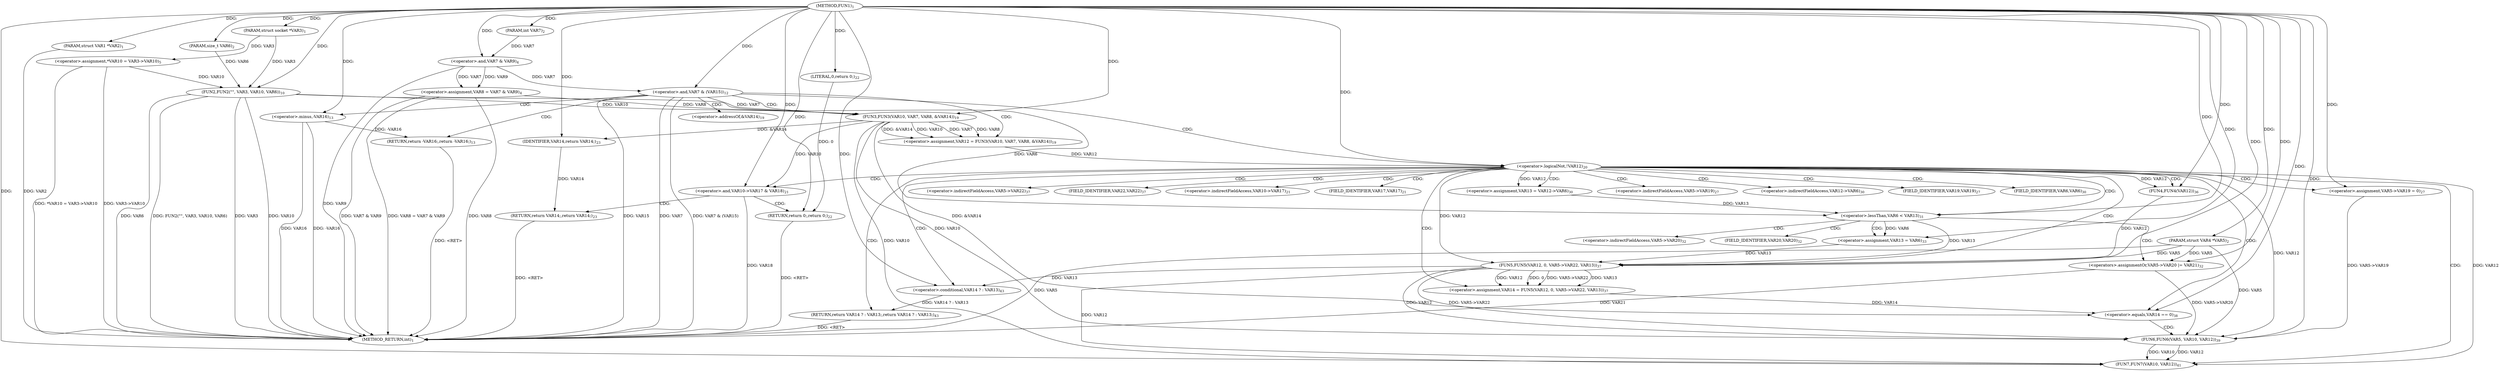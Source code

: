 digraph "FUN1" {  
"8" [label = <(METHOD,FUN1)<SUB>1</SUB>> ]
"116" [label = <(METHOD_RETURN,int)<SUB>1</SUB>> ]
"9" [label = <(PARAM,struct VAR1 *VAR2)<SUB>1</SUB>> ]
"10" [label = <(PARAM,struct socket *VAR3)<SUB>1</SUB>> ]
"11" [label = <(PARAM,struct VAR4 *VAR5)<SUB>2</SUB>> ]
"12" [label = <(PARAM,size_t VAR6)<SUB>2</SUB>> ]
"13" [label = <(PARAM,int VAR7)<SUB>2</SUB>> ]
"16" [label = <(&lt;operator&gt;.assignment,VAR8 = VAR7 &amp; VAR9)<SUB>4</SUB>> ]
"22" [label = <(&lt;operator&gt;.assignment,*VAR10 = VAR3-&gt;VAR10)<SUB>5</SUB>> ]
"30" [label = <(FUN2,FUN2(&quot;&quot;, VAR3, VAR10, VAR6))<SUB>10</SUB>> ]
"43" [label = <(&lt;operator&gt;.assignment,VAR12 = FUN3(VAR10, VAR7, VAR8, &amp;VAR14))<SUB>19</SUB>> ]
"66" [label = <(&lt;operator&gt;.assignment,VAR5-&gt;VAR19 = 0)<SUB>27</SUB>> ]
"71" [label = <(&lt;operator&gt;.assignment,VAR13 = VAR12-&gt;VAR6)<SUB>30</SUB>> ]
"89" [label = <(FUN4,FUN4(VAR12))<SUB>36</SUB>> ]
"91" [label = <(&lt;operator&gt;.assignment,VAR14 = FUN5(VAR12, 0, VAR5-&gt;VAR22, VAR13))<SUB>37</SUB>> ]
"109" [label = <(FUN7,FUN7(VAR10, VAR12))<SUB>41</SUB>> ]
"112" [label = <(RETURN,return VAR14 ? : VAR13;,return VAR14 ? : VAR13;)<SUB>43</SUB>> ]
"36" [label = <(&lt;operator&gt;.and,VAR7 &amp; (VAR15))<SUB>12</SUB>> ]
"52" [label = <(&lt;operator&gt;.logicalNot,!VAR12)<SUB>20</SUB>> ]
"77" [label = <(&lt;operator&gt;.lessThan,VAR6 &lt; VAR13)<SUB>31</SUB>> ]
"101" [label = <(&lt;operator&gt;.equals,VAR14 == 0)<SUB>38</SUB>> ]
"113" [label = <(&lt;operator&gt;.conditional,VAR14 ? : VAR13)<SUB>43</SUB>> ]
"18" [label = <(&lt;operator&gt;.and,VAR7 &amp; VAR9)<SUB>4</SUB>> ]
"40" [label = <(RETURN,return -VAR16;,return -VAR16;)<SUB>13</SUB>> ]
"45" [label = <(FUN3,FUN3(VAR10, VAR7, VAR8, &amp;VAR14))<SUB>19</SUB>> ]
"64" [label = <(RETURN,return VAR14;,return VAR14;)<SUB>23</SUB>> ]
"81" [label = <(&lt;operators&gt;.assignmentOr,VAR5-&gt;VAR20 |= VAR21)<SUB>32</SUB>> ]
"86" [label = <(&lt;operator&gt;.assignment,VAR13 = VAR6)<SUB>33</SUB>> ]
"93" [label = <(FUN5,FUN5(VAR12, 0, VAR5-&gt;VAR22, VAR13))<SUB>37</SUB>> ]
"105" [label = <(FUN6,FUN6(VAR5, VAR10, VAR12))<SUB>39</SUB>> ]
"41" [label = <(&lt;operator&gt;.minus,-VAR16)<SUB>13</SUB>> ]
"56" [label = <(&lt;operator&gt;.and,VAR10-&gt;VAR17 &amp; VAR18)<SUB>21</SUB>> ]
"65" [label = <(IDENTIFIER,VAR14,return VAR14;)<SUB>23</SUB>> ]
"62" [label = <(RETURN,return 0;,return 0;)<SUB>22</SUB>> ]
"63" [label = <(LITERAL,0,return 0;)<SUB>22</SUB>> ]
"67" [label = <(&lt;operator&gt;.indirectFieldAccess,VAR5-&gt;VAR19)<SUB>27</SUB>> ]
"73" [label = <(&lt;operator&gt;.indirectFieldAccess,VAR12-&gt;VAR6)<SUB>30</SUB>> ]
"49" [label = <(&lt;operator&gt;.addressOf,&amp;VAR14)<SUB>19</SUB>> ]
"69" [label = <(FIELD_IDENTIFIER,VAR19,VAR19)<SUB>27</SUB>> ]
"75" [label = <(FIELD_IDENTIFIER,VAR6,VAR6)<SUB>30</SUB>> ]
"96" [label = <(&lt;operator&gt;.indirectFieldAccess,VAR5-&gt;VAR22)<SUB>37</SUB>> ]
"82" [label = <(&lt;operator&gt;.indirectFieldAccess,VAR5-&gt;VAR20)<SUB>32</SUB>> ]
"98" [label = <(FIELD_IDENTIFIER,VAR22,VAR22)<SUB>37</SUB>> ]
"57" [label = <(&lt;operator&gt;.indirectFieldAccess,VAR10-&gt;VAR17)<SUB>21</SUB>> ]
"84" [label = <(FIELD_IDENTIFIER,VAR20,VAR20)<SUB>32</SUB>> ]
"59" [label = <(FIELD_IDENTIFIER,VAR17,VAR17)<SUB>21</SUB>> ]
  "112" -> "116"  [ label = "DDG: &lt;RET&gt;"] 
  "40" -> "116"  [ label = "DDG: &lt;RET&gt;"] 
  "62" -> "116"  [ label = "DDG: &lt;RET&gt;"] 
  "64" -> "116"  [ label = "DDG: &lt;RET&gt;"] 
  "9" -> "116"  [ label = "DDG: VAR2"] 
  "11" -> "116"  [ label = "DDG: VAR5"] 
  "16" -> "116"  [ label = "DDG: VAR8"] 
  "16" -> "116"  [ label = "DDG: VAR7 &amp; VAR9"] 
  "16" -> "116"  [ label = "DDG: VAR8 = VAR7 &amp; VAR9"] 
  "22" -> "116"  [ label = "DDG: VAR3-&gt;VAR10"] 
  "22" -> "116"  [ label = "DDG: *VAR10 = VAR3-&gt;VAR10"] 
  "30" -> "116"  [ label = "DDG: VAR3"] 
  "30" -> "116"  [ label = "DDG: VAR10"] 
  "30" -> "116"  [ label = "DDG: VAR6"] 
  "30" -> "116"  [ label = "DDG: FUN2(&quot;&quot;, VAR3, VAR10, VAR6)"] 
  "36" -> "116"  [ label = "DDG: VAR7"] 
  "36" -> "116"  [ label = "DDG: VAR7 &amp; (VAR15)"] 
  "41" -> "116"  [ label = "DDG: VAR16"] 
  "41" -> "116"  [ label = "DDG: -VAR16"] 
  "56" -> "116"  [ label = "DDG: VAR18"] 
  "36" -> "116"  [ label = "DDG: VAR15"] 
  "81" -> "116"  [ label = "DDG: VAR21"] 
  "18" -> "116"  [ label = "DDG: VAR9"] 
  "8" -> "9"  [ label = "DDG: "] 
  "8" -> "10"  [ label = "DDG: "] 
  "8" -> "11"  [ label = "DDG: "] 
  "8" -> "12"  [ label = "DDG: "] 
  "8" -> "13"  [ label = "DDG: "] 
  "18" -> "16"  [ label = "DDG: VAR7"] 
  "18" -> "16"  [ label = "DDG: VAR9"] 
  "10" -> "22"  [ label = "DDG: VAR3"] 
  "45" -> "43"  [ label = "DDG: VAR10"] 
  "45" -> "43"  [ label = "DDG: VAR7"] 
  "45" -> "43"  [ label = "DDG: VAR8"] 
  "45" -> "43"  [ label = "DDG: &amp;VAR14"] 
  "8" -> "66"  [ label = "DDG: "] 
  "52" -> "71"  [ label = "DDG: VAR12"] 
  "93" -> "91"  [ label = "DDG: VAR12"] 
  "93" -> "91"  [ label = "DDG: 0"] 
  "93" -> "91"  [ label = "DDG: VAR5-&gt;VAR22"] 
  "93" -> "91"  [ label = "DDG: VAR13"] 
  "113" -> "112"  [ label = "DDG: VAR14 ? : VAR13"] 
  "8" -> "30"  [ label = "DDG: "] 
  "10" -> "30"  [ label = "DDG: VAR3"] 
  "22" -> "30"  [ label = "DDG: VAR10"] 
  "12" -> "30"  [ label = "DDG: VAR6"] 
  "52" -> "89"  [ label = "DDG: VAR12"] 
  "8" -> "89"  [ label = "DDG: "] 
  "45" -> "109"  [ label = "DDG: VAR10"] 
  "105" -> "109"  [ label = "DDG: VAR10"] 
  "8" -> "109"  [ label = "DDG: "] 
  "93" -> "109"  [ label = "DDG: VAR12"] 
  "105" -> "109"  [ label = "DDG: VAR12"] 
  "52" -> "109"  [ label = "DDG: VAR12"] 
  "93" -> "113"  [ label = "DDG: VAR13"] 
  "8" -> "113"  [ label = "DDG: "] 
  "13" -> "18"  [ label = "DDG: VAR7"] 
  "8" -> "18"  [ label = "DDG: "] 
  "18" -> "36"  [ label = "DDG: VAR7"] 
  "8" -> "36"  [ label = "DDG: "] 
  "41" -> "40"  [ label = "DDG: -VAR16"] 
  "30" -> "45"  [ label = "DDG: VAR10"] 
  "8" -> "45"  [ label = "DDG: "] 
  "36" -> "45"  [ label = "DDG: VAR7"] 
  "16" -> "45"  [ label = "DDG: VAR8"] 
  "43" -> "52"  [ label = "DDG: VAR12"] 
  "8" -> "52"  [ label = "DDG: "] 
  "65" -> "64"  [ label = "DDG: VAR14"] 
  "30" -> "77"  [ label = "DDG: VAR6"] 
  "8" -> "77"  [ label = "DDG: "] 
  "71" -> "77"  [ label = "DDG: VAR13"] 
  "8" -> "81"  [ label = "DDG: "] 
  "77" -> "86"  [ label = "DDG: VAR6"] 
  "8" -> "86"  [ label = "DDG: "] 
  "89" -> "93"  [ label = "DDG: VAR12"] 
  "8" -> "93"  [ label = "DDG: "] 
  "52" -> "93"  [ label = "DDG: VAR12"] 
  "11" -> "93"  [ label = "DDG: VAR5"] 
  "77" -> "93"  [ label = "DDG: VAR13"] 
  "86" -> "93"  [ label = "DDG: VAR13"] 
  "45" -> "101"  [ label = "DDG: &amp;VAR14"] 
  "91" -> "101"  [ label = "DDG: VAR14"] 
  "8" -> "101"  [ label = "DDG: "] 
  "45" -> "65"  [ label = "DDG: &amp;VAR14"] 
  "8" -> "65"  [ label = "DDG: "] 
  "11" -> "81"  [ label = "DDG: VAR5"] 
  "11" -> "105"  [ label = "DDG: VAR5"] 
  "66" -> "105"  [ label = "DDG: VAR5-&gt;VAR19"] 
  "81" -> "105"  [ label = "DDG: VAR5-&gt;VAR20"] 
  "93" -> "105"  [ label = "DDG: VAR5-&gt;VAR22"] 
  "8" -> "105"  [ label = "DDG: "] 
  "45" -> "105"  [ label = "DDG: VAR10"] 
  "93" -> "105"  [ label = "DDG: VAR12"] 
  "52" -> "105"  [ label = "DDG: VAR12"] 
  "8" -> "41"  [ label = "DDG: "] 
  "45" -> "56"  [ label = "DDG: VAR10"] 
  "8" -> "56"  [ label = "DDG: "] 
  "63" -> "62"  [ label = "DDG: 0"] 
  "8" -> "62"  [ label = "DDG: "] 
  "8" -> "63"  [ label = "DDG: "] 
  "36" -> "49"  [ label = "CDG: "] 
  "36" -> "52"  [ label = "CDG: "] 
  "36" -> "45"  [ label = "CDG: "] 
  "36" -> "40"  [ label = "CDG: "] 
  "36" -> "43"  [ label = "CDG: "] 
  "36" -> "41"  [ label = "CDG: "] 
  "52" -> "73"  [ label = "CDG: "] 
  "52" -> "96"  [ label = "CDG: "] 
  "52" -> "77"  [ label = "CDG: "] 
  "52" -> "57"  [ label = "CDG: "] 
  "52" -> "89"  [ label = "CDG: "] 
  "52" -> "66"  [ label = "CDG: "] 
  "52" -> "98"  [ label = "CDG: "] 
  "52" -> "113"  [ label = "CDG: "] 
  "52" -> "75"  [ label = "CDG: "] 
  "52" -> "56"  [ label = "CDG: "] 
  "52" -> "69"  [ label = "CDG: "] 
  "52" -> "67"  [ label = "CDG: "] 
  "52" -> "59"  [ label = "CDG: "] 
  "52" -> "91"  [ label = "CDG: "] 
  "52" -> "112"  [ label = "CDG: "] 
  "52" -> "93"  [ label = "CDG: "] 
  "52" -> "101"  [ label = "CDG: "] 
  "52" -> "71"  [ label = "CDG: "] 
  "52" -> "109"  [ label = "CDG: "] 
  "77" -> "81"  [ label = "CDG: "] 
  "77" -> "84"  [ label = "CDG: "] 
  "77" -> "82"  [ label = "CDG: "] 
  "77" -> "86"  [ label = "CDG: "] 
  "101" -> "105"  [ label = "CDG: "] 
  "56" -> "64"  [ label = "CDG: "] 
  "56" -> "62"  [ label = "CDG: "] 
}
